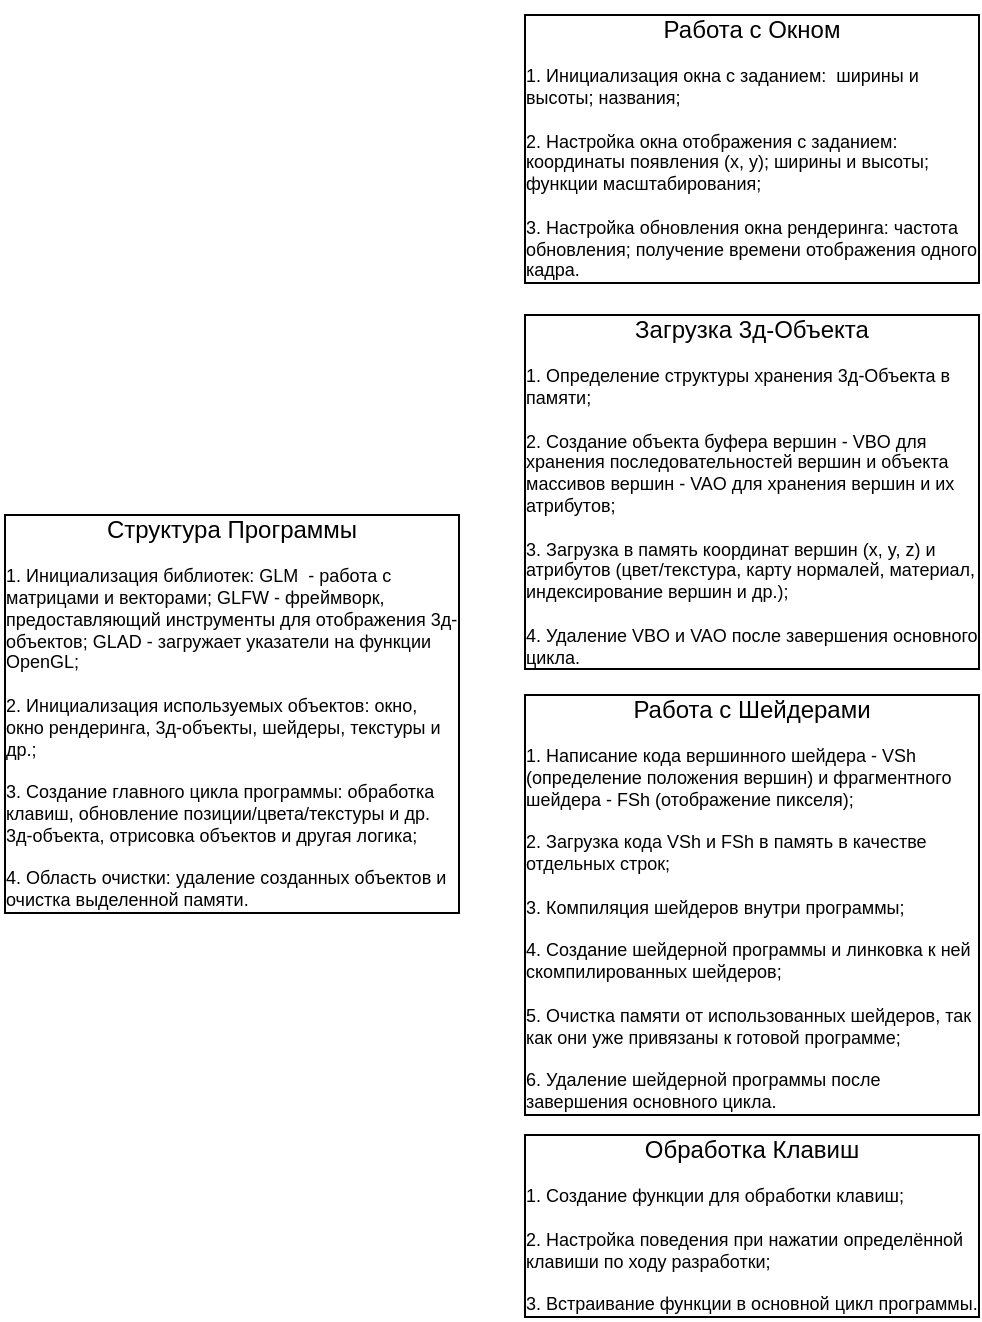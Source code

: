 <mxfile version="27.0.2">
  <diagram name="Страница — 1" id="p6m66AcIY42godJlNhnS">
    <mxGraphModel dx="1489" dy="906" grid="1" gridSize="10" guides="1" tooltips="1" connect="1" arrows="1" fold="1" page="1" pageScale="1" pageWidth="827" pageHeight="1169" math="0" shadow="0">
      <root>
        <mxCell id="0" />
        <mxCell id="1" parent="0" />
        <mxCell id="_BGWMvQDyLr9viPzPUrb-41" value="&lt;div style=&quot;text-align: center;&quot;&gt;&lt;font style=&quot;font-size: 12px;&quot;&gt;Работа с Окном&lt;/font&gt;&lt;/div&gt;&lt;div&gt;&lt;br&gt;&lt;/div&gt;1. Инициализация окна с заданием:&amp;nbsp; ширины и высоты; названия;&lt;br&gt;&lt;div&gt;&lt;br&gt;&lt;/div&gt;&lt;div&gt;2. Настройка окна отображения с заданием: координаты появления (x, y); ширины и высоты; функции масштабирования;&lt;/div&gt;&lt;div&gt;&lt;br&gt;&lt;/div&gt;&lt;div&gt;3. Настройка обновления окна рендеринга: частота обновления; получение времени отображения одного кадра.&lt;/div&gt;" style="text;html=1;align=left;verticalAlign=top;rounded=0;fontSize=9;labelPosition=center;verticalLabelPosition=middle;spacingBottom=0;labelBorderColor=default;whiteSpace=wrap;textShadow=0;labelBackgroundColor=default;" vertex="1" parent="1">
          <mxGeometry x="270" y="90" width="230" height="150" as="geometry" />
        </mxCell>
        <mxCell id="_BGWMvQDyLr9viPzPUrb-47" value="&lt;div style=&quot;text-align: center;&quot;&gt;&lt;span style=&quot;font-size: 12px;&quot;&gt;Загрузка 3д-Объекта&lt;/span&gt;&lt;/div&gt;&lt;div&gt;&lt;br&gt;&lt;/div&gt;1. Определение структуры хранения 3д-Объекта в памяти;&lt;div&gt;&lt;br&gt;&lt;/div&gt;&lt;div&gt;2. Создание объекта буфера вершин - VBO для хранения последовательностей вершин и объекта массивов вершин - VAO для хранения вершин и их атрибутов;&lt;br&gt;&lt;div&gt;&lt;br&gt;&lt;/div&gt;&lt;div&gt;3. Загрузка в память координат вершин (x, y, z) и атрибутов (цвет/текстура, карту нормалей, материал, индексирование вершин и др.);&lt;/div&gt;&lt;/div&gt;&lt;div&gt;&lt;br&gt;&lt;/div&gt;&lt;div&gt;4. Удаление VBO и VAO после завершения основного цикла.&lt;/div&gt;" style="text;html=1;align=left;verticalAlign=top;rounded=0;fontSize=9;labelPosition=center;verticalLabelPosition=middle;spacingBottom=0;labelBorderColor=default;whiteSpace=wrap;textShadow=0;labelBackgroundColor=default;" vertex="1" parent="1">
          <mxGeometry x="270" y="240" width="230" height="190" as="geometry" />
        </mxCell>
        <mxCell id="_BGWMvQDyLr9viPzPUrb-48" value="&lt;div style=&quot;text-align: center;&quot;&gt;&lt;span style=&quot;font-size: 12px;&quot;&gt;Работа с Шейдерами&lt;/span&gt;&lt;/div&gt;&lt;div&gt;&lt;br&gt;&lt;/div&gt;1. Написание кода вершинного шейдера - VSh (определение положения вершин) и фрагментного шейдера - FSh (отображение пикселя);&lt;div&gt;&lt;br&gt;&lt;/div&gt;&lt;div&gt;2. Загрузка кода VSh и FSh в память в качестве отдельных строк;&lt;/div&gt;&lt;div&gt;&lt;br&gt;&lt;/div&gt;&lt;div&gt;3. Компиляция шейдеров внутри программы;&lt;/div&gt;&lt;div&gt;&lt;br&gt;&lt;/div&gt;&lt;div&gt;4. Создание шейдерной программы и линковка к ней скомпилированных шейдеров;&lt;/div&gt;&lt;div&gt;&lt;br&gt;&lt;/div&gt;&lt;div&gt;5. Очистка памяти от использованных шейдеров, так как они уже привязаны к готовой программе;&lt;/div&gt;&lt;div&gt;&lt;br&gt;&lt;/div&gt;&lt;div&gt;6. Удаление шейдерной программы после завершения основного цикла.&lt;/div&gt;" style="text;html=1;align=left;verticalAlign=top;rounded=0;fontSize=9;labelPosition=center;verticalLabelPosition=middle;spacingBottom=0;labelBorderColor=default;whiteSpace=wrap;textShadow=0;labelBackgroundColor=default;" vertex="1" parent="1">
          <mxGeometry x="270" y="430" width="230" height="220" as="geometry" />
        </mxCell>
        <mxCell id="_BGWMvQDyLr9viPzPUrb-49" value="&lt;div style=&quot;text-align: center;&quot;&gt;&lt;span style=&quot;font-size: 12px;&quot;&gt;Обработка Клавиш&lt;/span&gt;&lt;/div&gt;&lt;div&gt;&lt;br&gt;&lt;/div&gt;1. Создание функции для обработки клавиш;&lt;div&gt;&lt;br&gt;&lt;/div&gt;&lt;div&gt;2. Настройка поведения при нажатии определённой клавиши по ходу разработки;&lt;/div&gt;&lt;div&gt;&lt;br&gt;&lt;/div&gt;&lt;div&gt;3. Встраивание функции в основной цикл программы.&lt;/div&gt;" style="text;html=1;align=left;verticalAlign=top;rounded=0;fontSize=9;labelPosition=center;verticalLabelPosition=middle;spacingBottom=0;labelBorderColor=default;whiteSpace=wrap;textShadow=0;labelBackgroundColor=default;" vertex="1" parent="1">
          <mxGeometry x="270" y="650" width="230" height="100" as="geometry" />
        </mxCell>
        <mxCell id="_BGWMvQDyLr9viPzPUrb-50" value="&lt;div style=&quot;text-align: center;&quot;&gt;&lt;span style=&quot;font-size: 12px;&quot;&gt;Структура Программы&lt;/span&gt;&lt;/div&gt;&lt;div&gt;&lt;br&gt;&lt;/div&gt;1. Инициализация библиотек: GLM&amp;nbsp; - работа с матрицами и векторами; GLFW - фреймворк, предоставляющий инструменты для отображения 3д-объектов; GLAD - загружает указатели на функции OpenGL;&lt;br&gt;&lt;div&gt;&lt;br&gt;&lt;/div&gt;&lt;div&gt;2. Инициализация используемых объектов: окно, окно рендеринга, 3д-объекты, шейдеры, текстуры и др.;&lt;/div&gt;&lt;div&gt;&lt;br&gt;&lt;/div&gt;&lt;div&gt;3. Создание главного цикла программы: обработка клавиш, обновление позиции/цвета/текстуры и др. 3д-объекта, отрисовка объектов и другая логика;&lt;/div&gt;&lt;div&gt;&lt;br&gt;&lt;/div&gt;&lt;div&gt;4. Область очистки: удаление созданных объектов и очистка выделенной памяти.&lt;/div&gt;" style="text;html=1;align=left;verticalAlign=top;rounded=0;fontSize=9;labelPosition=center;verticalLabelPosition=middle;spacingBottom=0;labelBorderColor=default;whiteSpace=wrap;textShadow=0;labelBackgroundColor=default;" vertex="1" parent="1">
          <mxGeometry x="10" y="340" width="230" height="210" as="geometry" />
        </mxCell>
      </root>
    </mxGraphModel>
  </diagram>
</mxfile>
